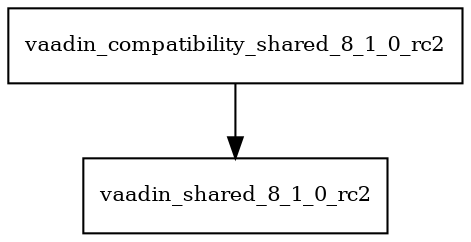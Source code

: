 digraph vaadin_compatibility_shared_8_1_0_rc2_dependencies {
  node [shape = box, fontsize=10.0];
  vaadin_compatibility_shared_8_1_0_rc2 -> vaadin_shared_8_1_0_rc2;
}
